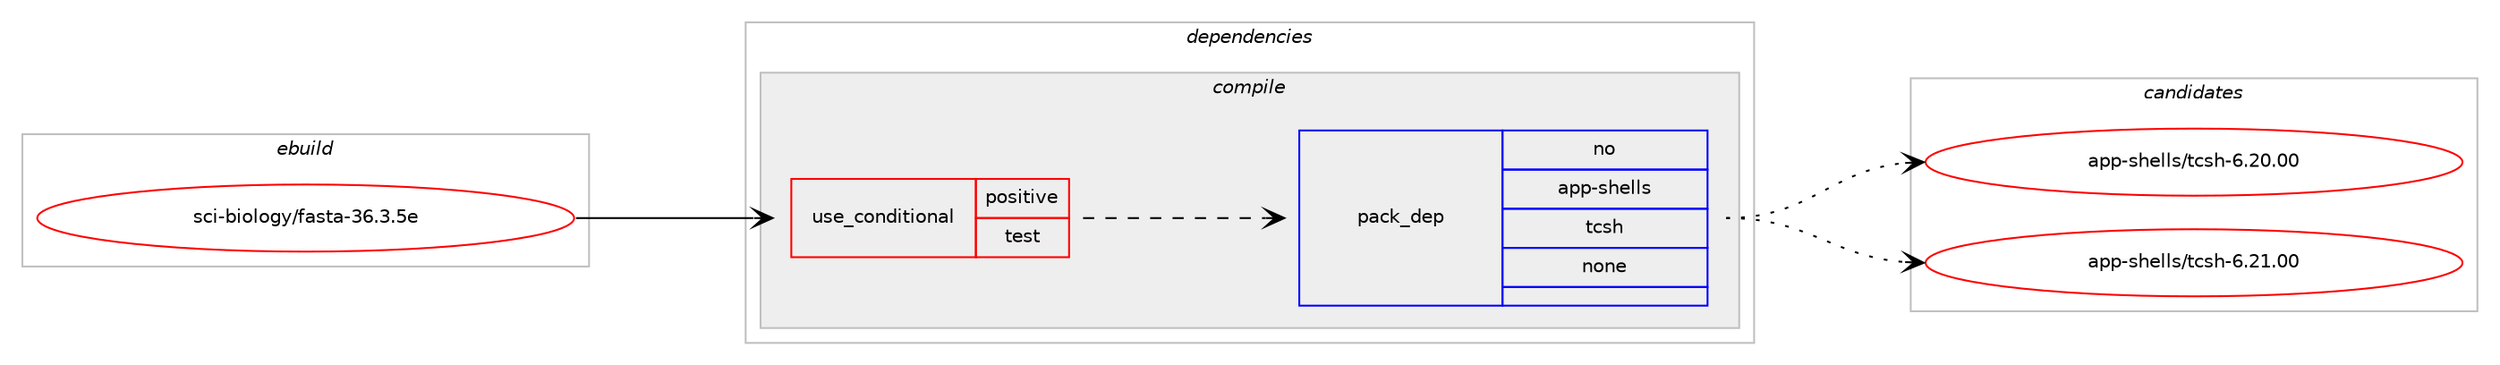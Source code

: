 digraph prolog {

# *************
# Graph options
# *************

newrank=true;
concentrate=true;
compound=true;
graph [rankdir=LR,fontname=Helvetica,fontsize=10,ranksep=1.5];#, ranksep=2.5, nodesep=0.2];
edge  [arrowhead=vee];
node  [fontname=Helvetica,fontsize=10];

# **********
# The ebuild
# **********

subgraph cluster_leftcol {
color=gray;
rank=same;
label=<<i>ebuild</i>>;
id [label="sci-biology/fasta-36.3.5e", color=red, width=4, href="../sci-biology/fasta-36.3.5e.svg"];
}

# ****************
# The dependencies
# ****************

subgraph cluster_midcol {
color=gray;
label=<<i>dependencies</i>>;
subgraph cluster_compile {
fillcolor="#eeeeee";
style=filled;
label=<<i>compile</i>>;
subgraph cond206771 {
dependency850359 [label=<<TABLE BORDER="0" CELLBORDER="1" CELLSPACING="0" CELLPADDING="4"><TR><TD ROWSPAN="3" CELLPADDING="10">use_conditional</TD></TR><TR><TD>positive</TD></TR><TR><TD>test</TD></TR></TABLE>>, shape=none, color=red];
subgraph pack628605 {
dependency850360 [label=<<TABLE BORDER="0" CELLBORDER="1" CELLSPACING="0" CELLPADDING="4" WIDTH="220"><TR><TD ROWSPAN="6" CELLPADDING="30">pack_dep</TD></TR><TR><TD WIDTH="110">no</TD></TR><TR><TD>app-shells</TD></TR><TR><TD>tcsh</TD></TR><TR><TD>none</TD></TR><TR><TD></TD></TR></TABLE>>, shape=none, color=blue];
}
dependency850359:e -> dependency850360:w [weight=20,style="dashed",arrowhead="vee"];
}
id:e -> dependency850359:w [weight=20,style="solid",arrowhead="vee"];
}
subgraph cluster_compileandrun {
fillcolor="#eeeeee";
style=filled;
label=<<i>compile and run</i>>;
}
subgraph cluster_run {
fillcolor="#eeeeee";
style=filled;
label=<<i>run</i>>;
}
}

# **************
# The candidates
# **************

subgraph cluster_choices {
rank=same;
color=gray;
label=<<i>candidates</i>>;

subgraph choice628605 {
color=black;
nodesep=1;
choice971121124511510410110810811547116991151044554465048464848 [label="app-shells/tcsh-6.20.00", color=red, width=4,href="../app-shells/tcsh-6.20.00.svg"];
choice971121124511510410110810811547116991151044554465049464848 [label="app-shells/tcsh-6.21.00", color=red, width=4,href="../app-shells/tcsh-6.21.00.svg"];
dependency850360:e -> choice971121124511510410110810811547116991151044554465048464848:w [style=dotted,weight="100"];
dependency850360:e -> choice971121124511510410110810811547116991151044554465049464848:w [style=dotted,weight="100"];
}
}

}
